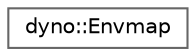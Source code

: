 digraph "Graphical Class Hierarchy"
{
 // LATEX_PDF_SIZE
  bgcolor="transparent";
  edge [fontname=Helvetica,fontsize=10,labelfontname=Helvetica,labelfontsize=10];
  node [fontname=Helvetica,fontsize=10,shape=box,height=0.2,width=0.4];
  rankdir="LR";
  Node0 [id="Node000000",label="dyno::Envmap",height=0.2,width=0.4,color="grey40", fillcolor="white", style="filled",URL="$classdyno_1_1_envmap.html",tooltip=" "];
}
